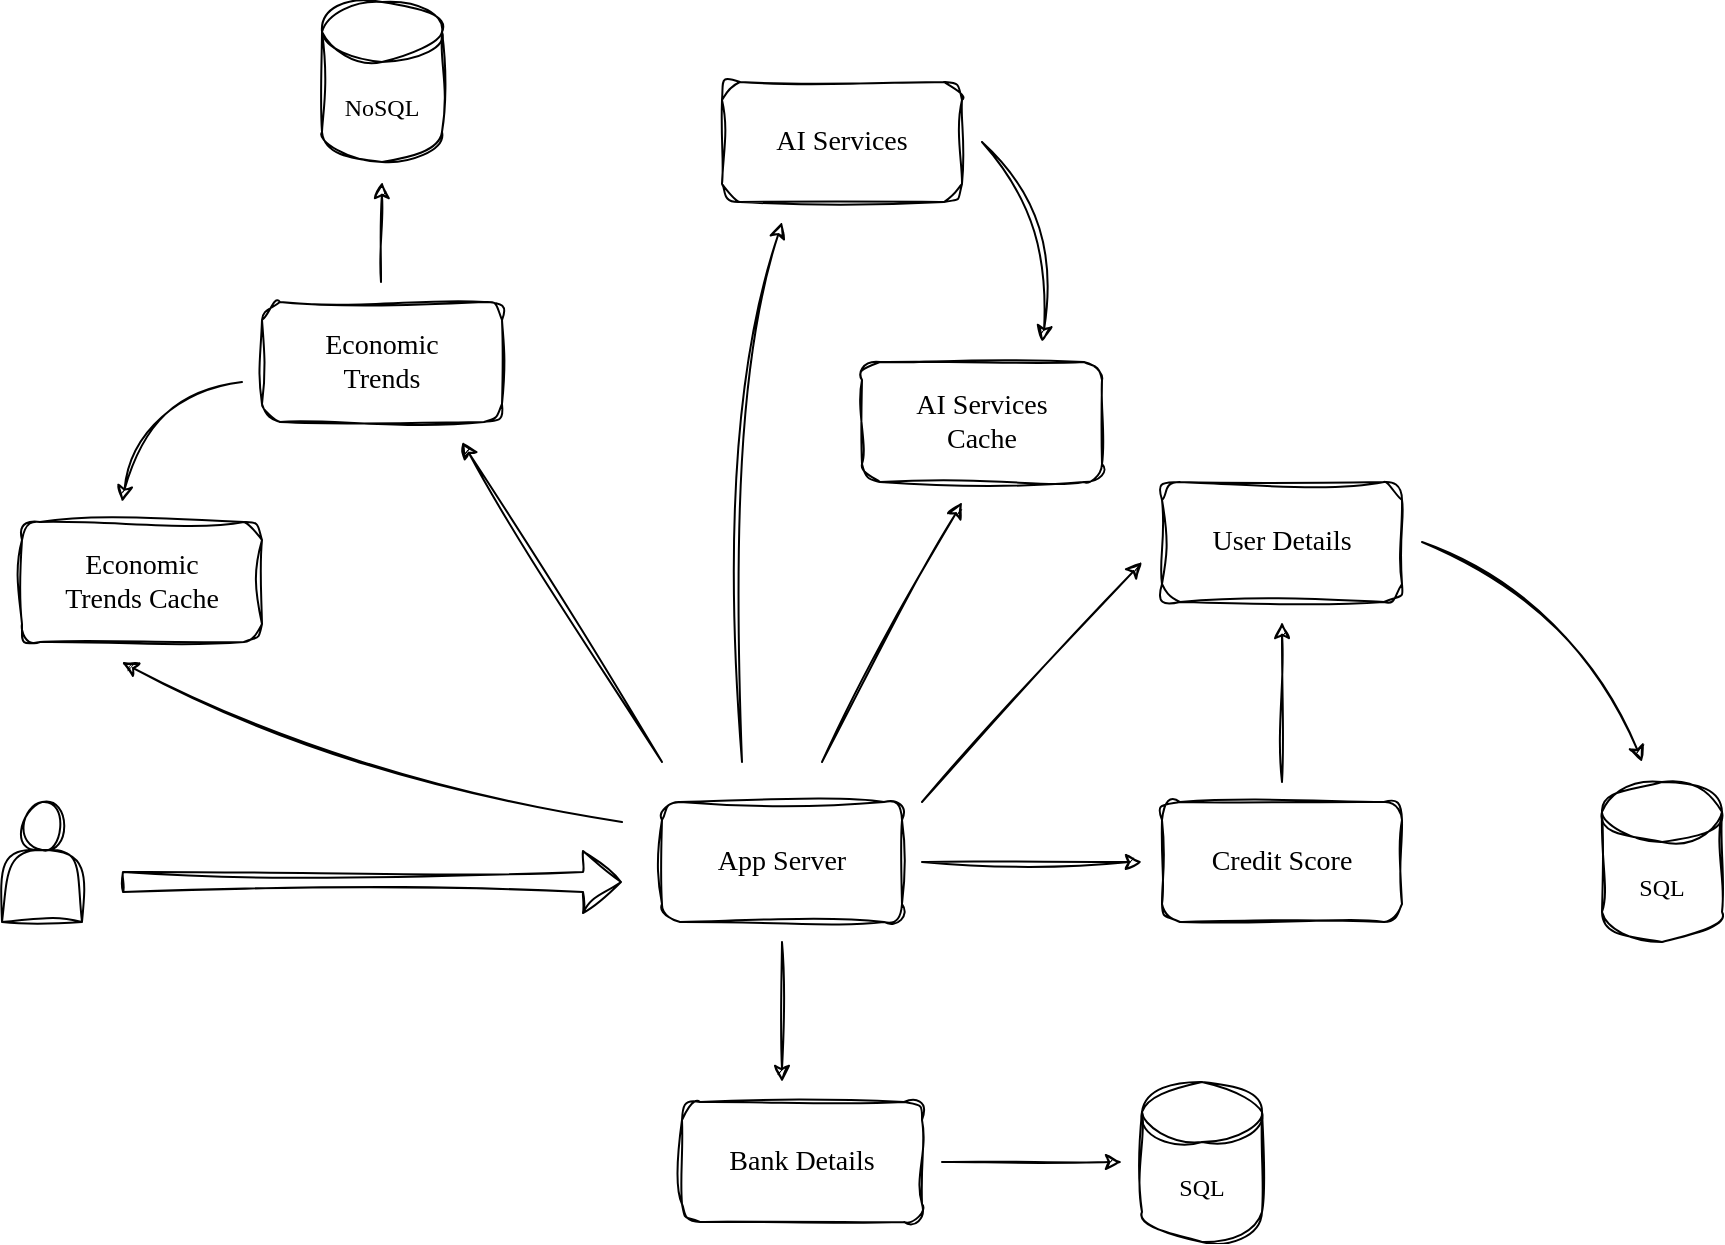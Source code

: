 <mxfile version="24.1.0" type="device">
  <diagram name="Page-1" id="hUwHjAqtcp3ZZB81nXXM">
    <mxGraphModel dx="1434" dy="836" grid="1" gridSize="10" guides="1" tooltips="1" connect="1" arrows="1" fold="1" page="1" pageScale="1" pageWidth="1920" pageHeight="1200" math="0" shadow="0">
      <root>
        <mxCell id="0" />
        <mxCell id="1" parent="0" />
        <mxCell id="Mr9GT7GjbZkaaFAdKCJz-8" value="&lt;font style=&quot;font-size: 14px;&quot; face=&quot;Comic Sans MS&quot;&gt;App Server&lt;/font&gt;" style="rounded=1;whiteSpace=wrap;html=1;sketch=1;curveFitting=1;jiggle=2;fillColor=none;" vertex="1" parent="1">
          <mxGeometry x="600" y="660" width="120" height="60" as="geometry" />
        </mxCell>
        <mxCell id="Mr9GT7GjbZkaaFAdKCJz-9" value="" style="shape=actor;whiteSpace=wrap;html=1;sketch=1;curveFitting=1;jiggle=2;fillColor=none;" vertex="1" parent="1">
          <mxGeometry x="270" y="660" width="40" height="60" as="geometry" />
        </mxCell>
        <mxCell id="Mr9GT7GjbZkaaFAdKCJz-10" value="&lt;font style=&quot;font-size: 14px;&quot; face=&quot;Comic Sans MS&quot;&gt;Credit Score&lt;/font&gt;" style="rounded=1;whiteSpace=wrap;html=1;sketch=1;curveFitting=1;jiggle=2;fillColor=none;" vertex="1" parent="1">
          <mxGeometry x="850" y="660" width="120" height="60" as="geometry" />
        </mxCell>
        <mxCell id="Mr9GT7GjbZkaaFAdKCJz-17" value="" style="shape=flexArrow;endArrow=classic;html=1;rounded=0;sketch=1;curveFitting=1;jiggle=2;" edge="1" parent="1">
          <mxGeometry width="50" height="50" relative="1" as="geometry">
            <mxPoint x="330" y="700" as="sourcePoint" />
            <mxPoint x="580" y="700" as="targetPoint" />
          </mxGeometry>
        </mxCell>
        <mxCell id="Mr9GT7GjbZkaaFAdKCJz-19" value="&lt;font face=&quot;Comic Sans MS&quot;&gt;SQL&lt;/font&gt;" style="shape=cylinder3;whiteSpace=wrap;html=1;boundedLbl=1;backgroundOutline=1;size=15;sketch=1;curveFitting=1;jiggle=2;fillColor=none;" vertex="1" parent="1">
          <mxGeometry x="1070" y="650" width="60" height="80" as="geometry" />
        </mxCell>
        <mxCell id="Mr9GT7GjbZkaaFAdKCJz-21" value="&lt;font style=&quot;font-size: 14px;&quot; face=&quot;Comic Sans MS&quot;&gt;User Details&lt;/font&gt;" style="rounded=1;whiteSpace=wrap;html=1;sketch=1;curveFitting=1;jiggle=2;fillColor=none;" vertex="1" parent="1">
          <mxGeometry x="850" y="500" width="120" height="60" as="geometry" />
        </mxCell>
        <mxCell id="Mr9GT7GjbZkaaFAdKCJz-26" value="&lt;font face=&quot;Comic Sans MS&quot;&gt;&lt;span style=&quot;font-size: 14px;&quot;&gt;Economic&lt;/span&gt;&lt;/font&gt;&lt;div&gt;&lt;font face=&quot;Comic Sans MS&quot;&gt;&lt;span style=&quot;font-size: 14px;&quot;&gt;Trends Cache&lt;/span&gt;&lt;/font&gt;&lt;/div&gt;" style="rounded=1;whiteSpace=wrap;html=1;sketch=1;curveFitting=1;jiggle=2;fillColor=none;" vertex="1" parent="1">
          <mxGeometry x="280" y="520" width="120" height="60" as="geometry" />
        </mxCell>
        <mxCell id="Mr9GT7GjbZkaaFAdKCJz-29" value="&lt;font face=&quot;Comic Sans MS&quot;&gt;NoSQL&lt;/font&gt;" style="shape=cylinder3;whiteSpace=wrap;html=1;boundedLbl=1;backgroundOutline=1;size=15;sketch=1;curveFitting=1;jiggle=2;fillColor=none;" vertex="1" parent="1">
          <mxGeometry x="430" y="260" width="60" height="80" as="geometry" />
        </mxCell>
        <mxCell id="Mr9GT7GjbZkaaFAdKCJz-32" value="&lt;font style=&quot;font-size: 14px;&quot; face=&quot;Comic Sans MS&quot;&gt;Bank Details&lt;/font&gt;" style="rounded=1;whiteSpace=wrap;html=1;sketch=1;curveFitting=1;jiggle=2;fillColor=none;" vertex="1" parent="1">
          <mxGeometry x="610" y="810" width="120" height="60" as="geometry" />
        </mxCell>
        <mxCell id="Mr9GT7GjbZkaaFAdKCJz-34" value="&lt;font face=&quot;Comic Sans MS&quot;&gt;SQL&lt;/font&gt;" style="shape=cylinder3;whiteSpace=wrap;html=1;boundedLbl=1;backgroundOutline=1;size=15;sketch=1;curveFitting=1;jiggle=2;fillColor=none;" vertex="1" parent="1">
          <mxGeometry x="840" y="800" width="60" height="80" as="geometry" />
        </mxCell>
        <mxCell id="Mr9GT7GjbZkaaFAdKCJz-44" value="&lt;font style=&quot;font-size: 14px;&quot; face=&quot;Comic Sans MS&quot;&gt;AI Services&lt;/font&gt;" style="rounded=1;whiteSpace=wrap;html=1;sketch=1;curveFitting=1;jiggle=2;fillColor=none;" vertex="1" parent="1">
          <mxGeometry x="630" y="300" width="120" height="60" as="geometry" />
        </mxCell>
        <mxCell id="Mr9GT7GjbZkaaFAdKCJz-53" value="&lt;font style=&quot;font-size: 14px;&quot; face=&quot;Comic Sans MS&quot;&gt;Economic&lt;/font&gt;&lt;div&gt;&lt;font style=&quot;font-size: 14px;&quot; face=&quot;Comic Sans MS&quot;&gt;Trends&lt;/font&gt;&lt;/div&gt;" style="rounded=1;whiteSpace=wrap;html=1;sketch=1;curveFitting=1;jiggle=2;fillColor=none;" vertex="1" parent="1">
          <mxGeometry x="400" y="410" width="120" height="60" as="geometry" />
        </mxCell>
        <mxCell id="Mr9GT7GjbZkaaFAdKCJz-55" value="&lt;font face=&quot;Comic Sans MS&quot;&gt;&lt;span style=&quot;font-size: 14px;&quot;&gt;AI Services&lt;/span&gt;&lt;/font&gt;&lt;div&gt;&lt;font face=&quot;Comic Sans MS&quot;&gt;&lt;span style=&quot;font-size: 14px;&quot;&gt;Cache&lt;/span&gt;&lt;/font&gt;&lt;/div&gt;" style="rounded=1;whiteSpace=wrap;html=1;sketch=1;curveFitting=1;jiggle=2;fillColor=none;" vertex="1" parent="1">
          <mxGeometry x="700" y="440" width="120" height="60" as="geometry" />
        </mxCell>
        <mxCell id="Mr9GT7GjbZkaaFAdKCJz-64" value="" style="endArrow=classic;html=1;rounded=0;sketch=1;curveFitting=1;jiggle=2;" edge="1" parent="1">
          <mxGeometry width="50" height="50" relative="1" as="geometry">
            <mxPoint x="680" y="640" as="sourcePoint" />
            <mxPoint x="750" y="510" as="targetPoint" />
          </mxGeometry>
        </mxCell>
        <mxCell id="Mr9GT7GjbZkaaFAdKCJz-65" value="" style="endArrow=classic;html=1;rounded=0;sketch=1;curveFitting=1;jiggle=2;" edge="1" parent="1">
          <mxGeometry width="50" height="50" relative="1" as="geometry">
            <mxPoint x="730" y="660" as="sourcePoint" />
            <mxPoint x="840" y="540" as="targetPoint" />
          </mxGeometry>
        </mxCell>
        <mxCell id="Mr9GT7GjbZkaaFAdKCJz-67" value="" style="endArrow=classic;html=1;rounded=0;sketch=1;curveFitting=1;jiggle=2;" edge="1" parent="1">
          <mxGeometry width="50" height="50" relative="1" as="geometry">
            <mxPoint x="730" y="690" as="sourcePoint" />
            <mxPoint x="840" y="690" as="targetPoint" />
          </mxGeometry>
        </mxCell>
        <mxCell id="Mr9GT7GjbZkaaFAdKCJz-68" value="" style="endArrow=classic;html=1;rounded=0;sketch=1;curveFitting=1;jiggle=2;" edge="1" parent="1">
          <mxGeometry width="50" height="50" relative="1" as="geometry">
            <mxPoint x="910" y="650" as="sourcePoint" />
            <mxPoint x="910" y="570" as="targetPoint" />
          </mxGeometry>
        </mxCell>
        <mxCell id="Mr9GT7GjbZkaaFAdKCJz-69" value="" style="endArrow=classic;html=1;rounded=0;sketch=1;curveFitting=1;jiggle=2;curved=1;" edge="1" parent="1">
          <mxGeometry width="50" height="50" relative="1" as="geometry">
            <mxPoint x="980" y="530" as="sourcePoint" />
            <mxPoint x="1090" y="640" as="targetPoint" />
            <Array as="points">
              <mxPoint x="1060" y="560" />
            </Array>
          </mxGeometry>
        </mxCell>
        <mxCell id="Mr9GT7GjbZkaaFAdKCJz-70" value="" style="endArrow=classic;html=1;rounded=0;sketch=1;curveFitting=1;jiggle=2;" edge="1" parent="1">
          <mxGeometry width="50" height="50" relative="1" as="geometry">
            <mxPoint x="660" y="730" as="sourcePoint" />
            <mxPoint x="660" y="800" as="targetPoint" />
          </mxGeometry>
        </mxCell>
        <mxCell id="Mr9GT7GjbZkaaFAdKCJz-71" value="" style="endArrow=classic;html=1;rounded=0;sketch=1;curveFitting=1;jiggle=2;" edge="1" parent="1">
          <mxGeometry width="50" height="50" relative="1" as="geometry">
            <mxPoint x="740" y="840" as="sourcePoint" />
            <mxPoint x="830" y="840" as="targetPoint" />
          </mxGeometry>
        </mxCell>
        <mxCell id="Mr9GT7GjbZkaaFAdKCJz-74" value="" style="endArrow=classic;html=1;rounded=0;sketch=1;curveFitting=1;jiggle=2;curved=1;" edge="1" parent="1">
          <mxGeometry width="50" height="50" relative="1" as="geometry">
            <mxPoint x="390" y="450" as="sourcePoint" />
            <mxPoint x="330" y="510" as="targetPoint" />
            <Array as="points">
              <mxPoint x="340" y="460" />
            </Array>
          </mxGeometry>
        </mxCell>
        <mxCell id="Mr9GT7GjbZkaaFAdKCJz-75" value="" style="endArrow=classic;html=1;rounded=0;sketch=1;curveFitting=1;jiggle=2;" edge="1" parent="1">
          <mxGeometry width="50" height="50" relative="1" as="geometry">
            <mxPoint x="459.5" y="400" as="sourcePoint" />
            <mxPoint x="460" y="350" as="targetPoint" />
          </mxGeometry>
        </mxCell>
        <mxCell id="Mr9GT7GjbZkaaFAdKCJz-77" value="" style="endArrow=classic;html=1;rounded=0;sketch=1;curveFitting=1;jiggle=2;curved=1;" edge="1" parent="1">
          <mxGeometry width="50" height="50" relative="1" as="geometry">
            <mxPoint x="580" y="670" as="sourcePoint" />
            <mxPoint x="330" y="590" as="targetPoint" />
            <Array as="points">
              <mxPoint x="440" y="650" />
            </Array>
          </mxGeometry>
        </mxCell>
        <mxCell id="Mr9GT7GjbZkaaFAdKCJz-78" value="" style="endArrow=classic;html=1;rounded=0;sketch=1;curveFitting=1;jiggle=2;curved=1;" edge="1" parent="1">
          <mxGeometry width="50" height="50" relative="1" as="geometry">
            <mxPoint x="760" y="330" as="sourcePoint" />
            <mxPoint x="790" y="430" as="targetPoint" />
            <Array as="points">
              <mxPoint x="800" y="370" />
            </Array>
          </mxGeometry>
        </mxCell>
        <mxCell id="Mr9GT7GjbZkaaFAdKCJz-84" value="" style="endArrow=classic;html=1;rounded=0;sketch=1;curveFitting=1;jiggle=2;" edge="1" parent="1">
          <mxGeometry width="50" height="50" relative="1" as="geometry">
            <mxPoint x="600" y="640" as="sourcePoint" />
            <mxPoint x="500" y="480" as="targetPoint" />
          </mxGeometry>
        </mxCell>
        <mxCell id="Mr9GT7GjbZkaaFAdKCJz-85" value="" style="endArrow=classic;html=1;rounded=0;sketch=1;curveFitting=1;jiggle=2;curved=1;" edge="1" parent="1">
          <mxGeometry width="50" height="50" relative="1" as="geometry">
            <mxPoint x="640" y="640" as="sourcePoint" />
            <mxPoint x="660" y="370" as="targetPoint" />
            <Array as="points">
              <mxPoint x="630" y="470" />
            </Array>
          </mxGeometry>
        </mxCell>
      </root>
    </mxGraphModel>
  </diagram>
</mxfile>
